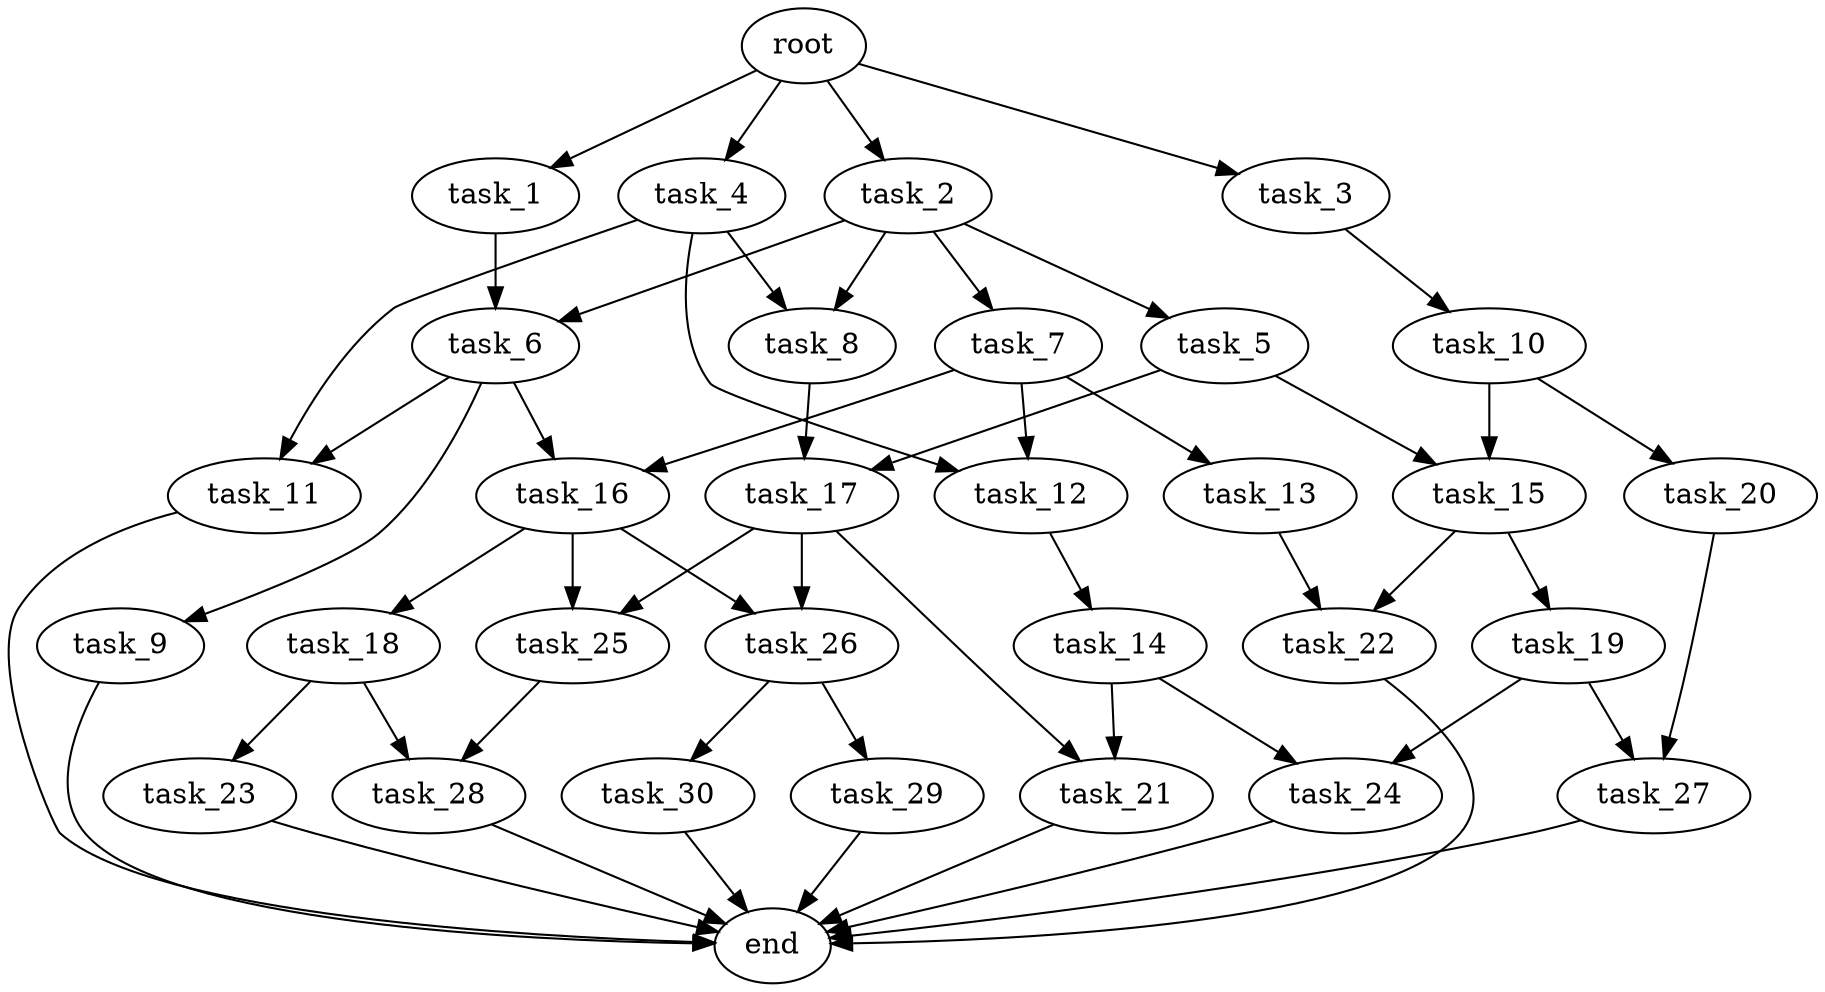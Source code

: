 digraph G {
  root [size="0.000000e+00"];
  task_1 [size="3.529627e+09"];
  task_2 [size="8.677326e+09"];
  task_3 [size="4.869129e+09"];
  task_4 [size="4.821619e+09"];
  task_5 [size="6.042506e+09"];
  task_6 [size="5.018868e+09"];
  task_7 [size="1.390544e+09"];
  task_8 [size="1.656893e+09"];
  task_9 [size="7.718052e+08"];
  task_10 [size="6.435127e+09"];
  task_11 [size="2.115960e+09"];
  task_12 [size="1.869870e+09"];
  task_13 [size="3.622867e+09"];
  task_14 [size="7.173310e+09"];
  task_15 [size="1.184184e+09"];
  task_16 [size="2.304233e+09"];
  task_17 [size="8.111915e+09"];
  task_18 [size="7.202836e+09"];
  task_19 [size="4.815685e+09"];
  task_20 [size="4.788668e+09"];
  task_21 [size="2.107829e+09"];
  task_22 [size="1.613301e+09"];
  task_23 [size="8.333817e+09"];
  task_24 [size="2.254379e+08"];
  task_25 [size="4.324002e+08"];
  task_26 [size="5.735292e+09"];
  task_27 [size="1.612130e+09"];
  task_28 [size="6.295775e+09"];
  task_29 [size="3.928695e+08"];
  task_30 [size="5.723121e+09"];
  end [size="0.000000e+00"];

  root -> task_1 [size="1.000000e-12"];
  root -> task_2 [size="1.000000e-12"];
  root -> task_3 [size="1.000000e-12"];
  root -> task_4 [size="1.000000e-12"];
  task_1 -> task_6 [size="2.509434e+08"];
  task_2 -> task_5 [size="6.042506e+08"];
  task_2 -> task_6 [size="2.509434e+08"];
  task_2 -> task_7 [size="1.390544e+08"];
  task_2 -> task_8 [size="8.284463e+07"];
  task_3 -> task_10 [size="6.435127e+08"];
  task_4 -> task_8 [size="8.284463e+07"];
  task_4 -> task_11 [size="1.057980e+08"];
  task_4 -> task_12 [size="9.349349e+07"];
  task_5 -> task_15 [size="5.920919e+07"];
  task_5 -> task_17 [size="4.055958e+08"];
  task_6 -> task_9 [size="7.718052e+07"];
  task_6 -> task_11 [size="1.057980e+08"];
  task_6 -> task_16 [size="1.152116e+08"];
  task_7 -> task_12 [size="9.349349e+07"];
  task_7 -> task_13 [size="3.622867e+08"];
  task_7 -> task_16 [size="1.152116e+08"];
  task_8 -> task_17 [size="4.055958e+08"];
  task_9 -> end [size="1.000000e-12"];
  task_10 -> task_15 [size="5.920919e+07"];
  task_10 -> task_20 [size="4.788668e+08"];
  task_11 -> end [size="1.000000e-12"];
  task_12 -> task_14 [size="7.173310e+08"];
  task_13 -> task_22 [size="8.066507e+07"];
  task_14 -> task_21 [size="1.053914e+08"];
  task_14 -> task_24 [size="1.127190e+07"];
  task_15 -> task_19 [size="4.815685e+08"];
  task_15 -> task_22 [size="8.066507e+07"];
  task_16 -> task_18 [size="7.202836e+08"];
  task_16 -> task_25 [size="2.162001e+07"];
  task_16 -> task_26 [size="2.867646e+08"];
  task_17 -> task_21 [size="1.053914e+08"];
  task_17 -> task_25 [size="2.162001e+07"];
  task_17 -> task_26 [size="2.867646e+08"];
  task_18 -> task_23 [size="8.333817e+08"];
  task_18 -> task_28 [size="3.147887e+08"];
  task_19 -> task_24 [size="1.127190e+07"];
  task_19 -> task_27 [size="8.060651e+07"];
  task_20 -> task_27 [size="8.060651e+07"];
  task_21 -> end [size="1.000000e-12"];
  task_22 -> end [size="1.000000e-12"];
  task_23 -> end [size="1.000000e-12"];
  task_24 -> end [size="1.000000e-12"];
  task_25 -> task_28 [size="3.147887e+08"];
  task_26 -> task_29 [size="3.928695e+07"];
  task_26 -> task_30 [size="5.723121e+08"];
  task_27 -> end [size="1.000000e-12"];
  task_28 -> end [size="1.000000e-12"];
  task_29 -> end [size="1.000000e-12"];
  task_30 -> end [size="1.000000e-12"];
}
